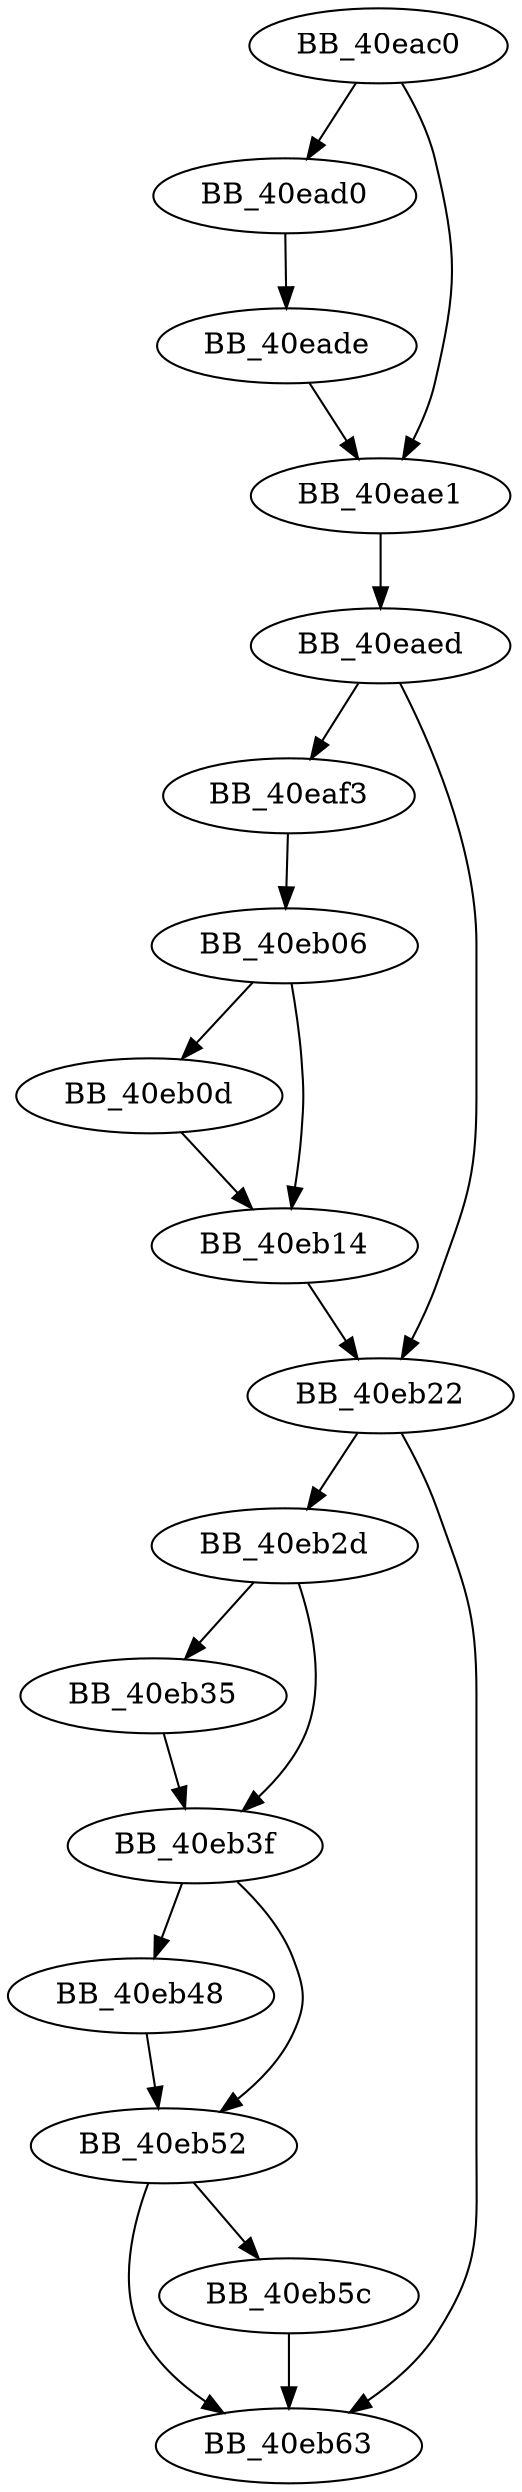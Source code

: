 DiGraph sub_40EAC0{
BB_40eac0->BB_40ead0
BB_40eac0->BB_40eae1
BB_40ead0->BB_40eade
BB_40eade->BB_40eae1
BB_40eae1->BB_40eaed
BB_40eaed->BB_40eaf3
BB_40eaed->BB_40eb22
BB_40eaf3->BB_40eb06
BB_40eb06->BB_40eb0d
BB_40eb06->BB_40eb14
BB_40eb0d->BB_40eb14
BB_40eb14->BB_40eb22
BB_40eb22->BB_40eb2d
BB_40eb22->BB_40eb63
BB_40eb2d->BB_40eb35
BB_40eb2d->BB_40eb3f
BB_40eb35->BB_40eb3f
BB_40eb3f->BB_40eb48
BB_40eb3f->BB_40eb52
BB_40eb48->BB_40eb52
BB_40eb52->BB_40eb5c
BB_40eb52->BB_40eb63
BB_40eb5c->BB_40eb63
}
